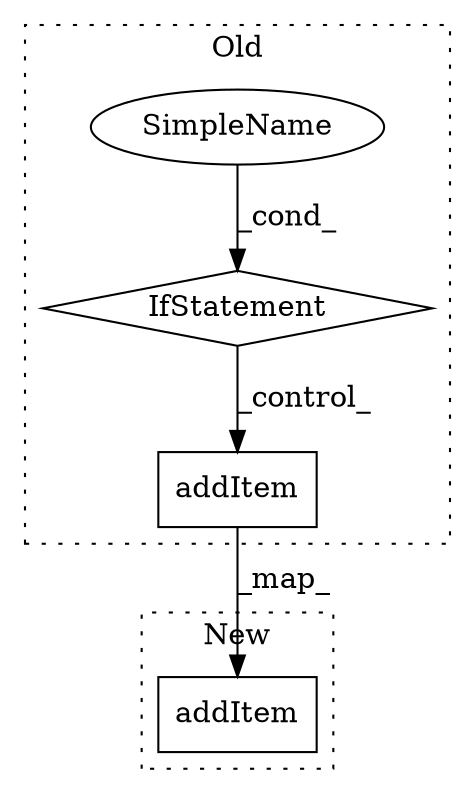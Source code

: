 digraph G {
subgraph cluster0 {
1 [label="addItem" a="32" s="2854,2878" l="8,1" shape="box"];
3 [label="IfStatement" a="25" s="2755,2764" l="4,2" shape="diamond"];
4 [label="SimpleName" a="42" s="2759" l="5" shape="ellipse"];
label = "Old";
style="dotted";
}
subgraph cluster1 {
2 [label="addItem" a="32" s="2890,2914" l="8,1" shape="box"];
label = "New";
style="dotted";
}
1 -> 2 [label="_map_"];
3 -> 1 [label="_control_"];
4 -> 3 [label="_cond_"];
}